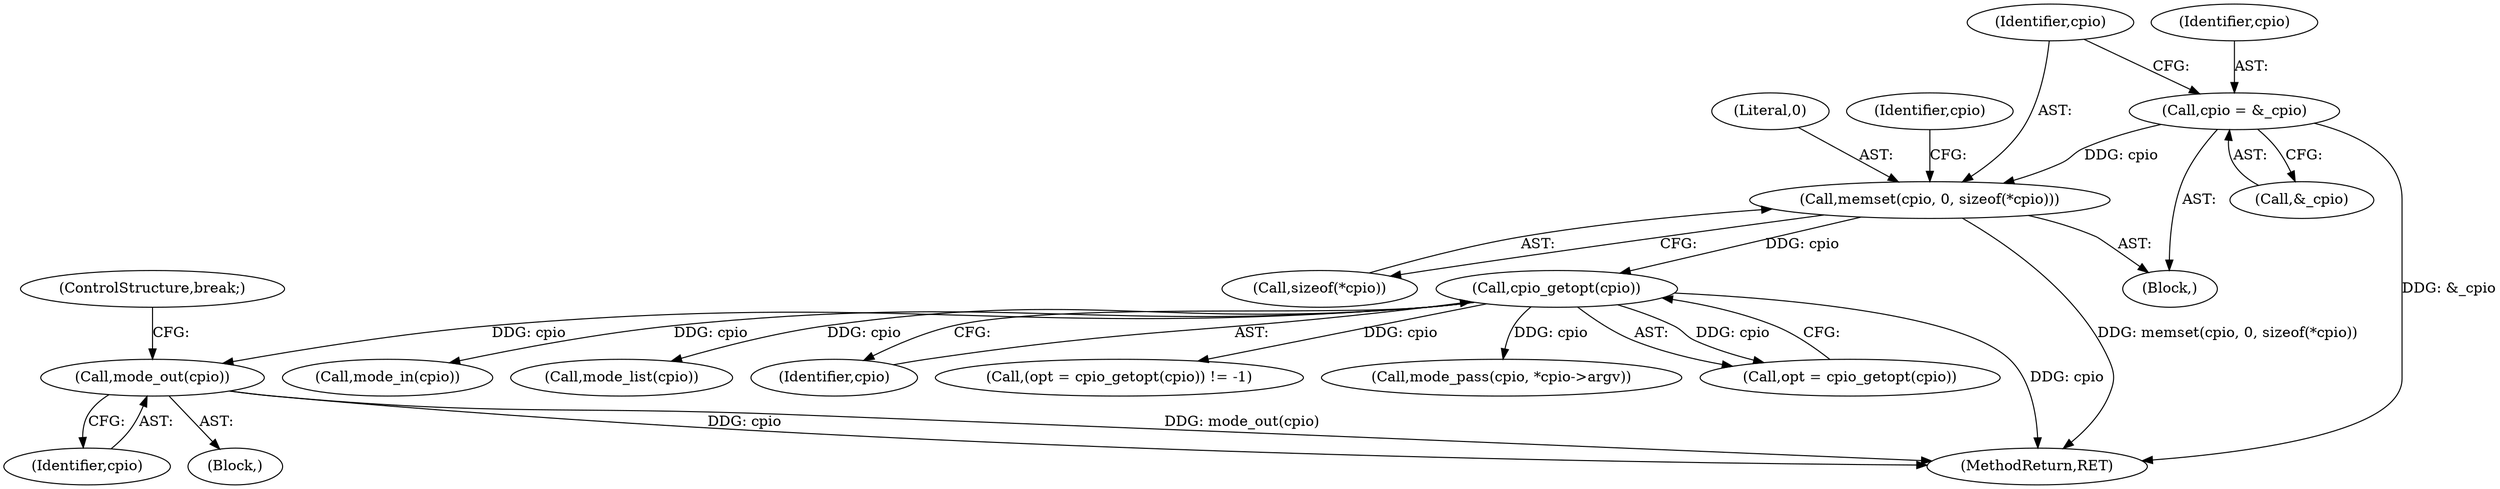 digraph "0_libarchive_59357157706d47c365b2227739e17daba3607526@pointer" {
"1000890" [label="(Call,mode_out(cpio))"];
"1000334" [label="(Call,cpio_getopt(cpio))"];
"1000167" [label="(Call,memset(cpio, 0, sizeof(*cpio)))"];
"1000163" [label="(Call,cpio = &_cpio)"];
"1000169" [label="(Literal,0)"];
"1000163" [label="(Call,cpio = &_cpio)"];
"1000334" [label="(Call,cpio_getopt(cpio))"];
"1000175" [label="(Identifier,cpio)"];
"1000995" [label="(MethodReturn,RET)"];
"1000959" [label="(Call,mode_pass(cpio, *cpio->argv))"];
"1000892" [label="(ControlStructure,break;)"];
"1000332" [label="(Call,opt = cpio_getopt(cpio))"];
"1000890" [label="(Call,mode_out(cpio))"];
"1000155" [label="(Block,)"];
"1000936" [label="(Call,mode_in(cpio))"];
"1000165" [label="(Call,&_cpio)"];
"1000933" [label="(Call,mode_list(cpio))"];
"1000168" [label="(Identifier,cpio)"];
"1000335" [label="(Identifier,cpio)"];
"1000170" [label="(Call,sizeof(*cpio))"];
"1000331" [label="(Call,(opt = cpio_getopt(cpio)) != -1)"];
"1000164" [label="(Identifier,cpio)"];
"1000891" [label="(Identifier,cpio)"];
"1000877" [label="(Block,)"];
"1000167" [label="(Call,memset(cpio, 0, sizeof(*cpio)))"];
"1000890" -> "1000877"  [label="AST: "];
"1000890" -> "1000891"  [label="CFG: "];
"1000891" -> "1000890"  [label="AST: "];
"1000892" -> "1000890"  [label="CFG: "];
"1000890" -> "1000995"  [label="DDG: cpio"];
"1000890" -> "1000995"  [label="DDG: mode_out(cpio)"];
"1000334" -> "1000890"  [label="DDG: cpio"];
"1000334" -> "1000332"  [label="AST: "];
"1000334" -> "1000335"  [label="CFG: "];
"1000335" -> "1000334"  [label="AST: "];
"1000332" -> "1000334"  [label="CFG: "];
"1000334" -> "1000995"  [label="DDG: cpio"];
"1000334" -> "1000331"  [label="DDG: cpio"];
"1000334" -> "1000332"  [label="DDG: cpio"];
"1000167" -> "1000334"  [label="DDG: cpio"];
"1000334" -> "1000933"  [label="DDG: cpio"];
"1000334" -> "1000936"  [label="DDG: cpio"];
"1000334" -> "1000959"  [label="DDG: cpio"];
"1000167" -> "1000155"  [label="AST: "];
"1000167" -> "1000170"  [label="CFG: "];
"1000168" -> "1000167"  [label="AST: "];
"1000169" -> "1000167"  [label="AST: "];
"1000170" -> "1000167"  [label="AST: "];
"1000175" -> "1000167"  [label="CFG: "];
"1000167" -> "1000995"  [label="DDG: memset(cpio, 0, sizeof(*cpio))"];
"1000163" -> "1000167"  [label="DDG: cpio"];
"1000163" -> "1000155"  [label="AST: "];
"1000163" -> "1000165"  [label="CFG: "];
"1000164" -> "1000163"  [label="AST: "];
"1000165" -> "1000163"  [label="AST: "];
"1000168" -> "1000163"  [label="CFG: "];
"1000163" -> "1000995"  [label="DDG: &_cpio"];
}
